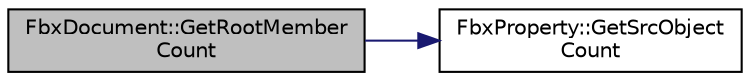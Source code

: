 digraph "FbxDocument::GetRootMemberCount"
{
  edge [fontname="Helvetica",fontsize="10",labelfontname="Helvetica",labelfontsize="10"];
  node [fontname="Helvetica",fontsize="10",shape=record];
  rankdir="LR";
  Node59 [label="FbxDocument::GetRootMember\lCount",height=0.2,width=0.4,color="black", fillcolor="grey75", style="filled", fontcolor="black"];
  Node59 -> Node60 [color="midnightblue",fontsize="10",style="solid",fontname="Helvetica"];
  Node60 [label="FbxProperty::GetSrcObject\lCount",height=0.2,width=0.4,color="black", fillcolor="white", style="filled",URL="$class_fbx_property.html#a4b6d431d87134722800f06e4cb442335"];
}
